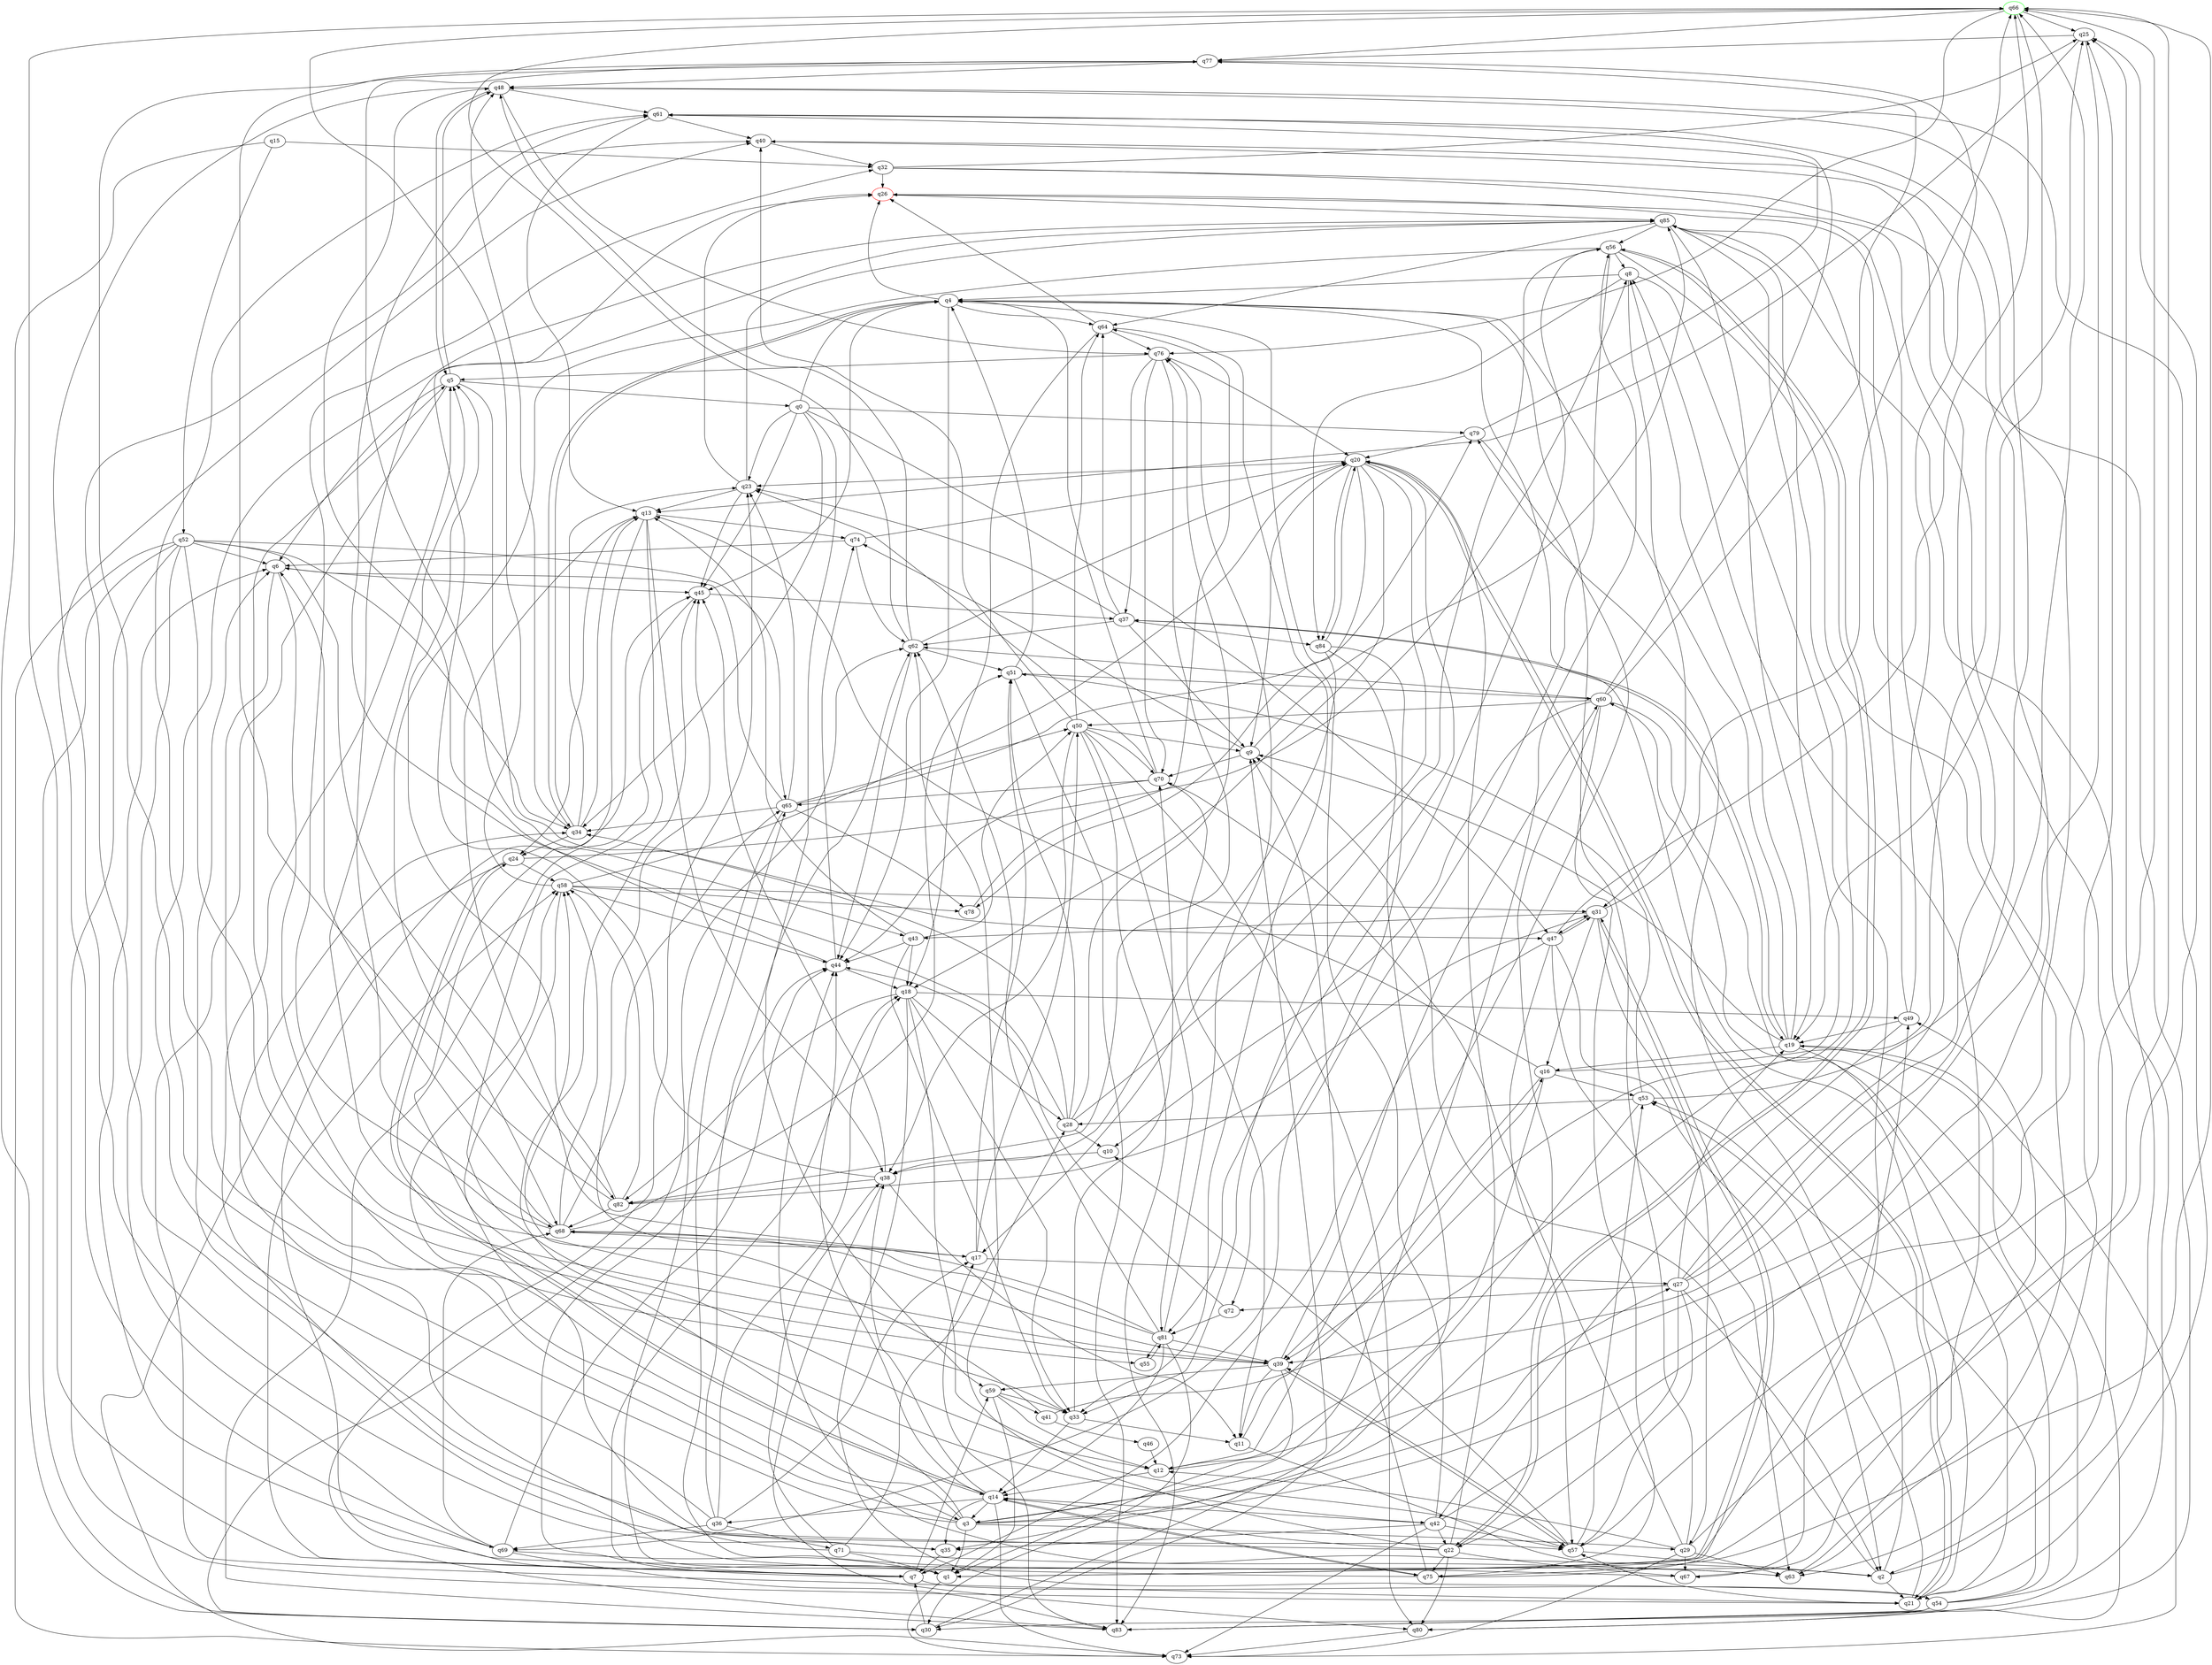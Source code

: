 digraph A{
q66 [initial=1,color=green];
q26 [final=1,color=red];
q0 -> q4;
q0 -> q23;
q0 -> q34;
q0 -> q45;
q0 -> q47;
q0 -> q59;
q0 -> q79;
q1 -> q31;
q1 -> q45;
q1 -> q73;
q2 -> q9;
q2 -> q21;
q2 -> q25;
q2 -> q44;
q2 -> q79;
q3 -> q1;
q3 -> q25;
q3 -> q27;
q3 -> q29;
q3 -> q45;
q3 -> q56;
q3 -> q58;
q3 -> q61;
q3 -> q77;
q4 -> q21;
q4 -> q26;
q4 -> q34;
q4 -> q44;
q4 -> q45;
q4 -> q64;
q5 -> q0;
q5 -> q6;
q5 -> q21;
q5 -> q47;
q5 -> q48;
q6 -> q3;
q6 -> q39;
q6 -> q45;
q7 -> q18;
q7 -> q44;
q7 -> q49;
q7 -> q54;
q7 -> q58;
q7 -> q59;
q8 -> q4;
q8 -> q31;
q8 -> q67;
q8 -> q84;
q9 -> q70;
q9 -> q74;
q9 -> q85;
q10 -> q38;
q11 -> q2;
q11 -> q16;
q12 -> q14;
q12 -> q40;
q13 -> q12;
q13 -> q24;
q13 -> q38;
q13 -> q57;
q13 -> q74;
q14 -> q3;
q14 -> q24;
q14 -> q35;
q14 -> q36;
q14 -> q38;
q14 -> q42;
q14 -> q44;
q14 -> q73;
q14 -> q75;
q15 -> q30;
q15 -> q32;
q15 -> q52;
q16 -> q12;
q16 -> q13;
q16 -> q25;
q16 -> q39;
q16 -> q53;
q17 -> q13;
q17 -> q27;
q17 -> q50;
q17 -> q51;
q18 -> q28;
q18 -> q33;
q18 -> q49;
q18 -> q54;
q18 -> q57;
q18 -> q82;
q19 -> q4;
q19 -> q8;
q19 -> q9;
q19 -> q16;
q19 -> q21;
q19 -> q37;
q19 -> q73;
q20 -> q9;
q20 -> q17;
q20 -> q18;
q20 -> q21;
q20 -> q23;
q20 -> q33;
q20 -> q78;
q20 -> q84;
q21 -> q20;
q21 -> q48;
q21 -> q53;
q21 -> q57;
q22 -> q6;
q22 -> q14;
q22 -> q20;
q22 -> q56;
q22 -> q62;
q22 -> q67;
q22 -> q75;
q22 -> q80;
q23 -> q13;
q23 -> q26;
q23 -> q45;
q23 -> q85;
q24 -> q8;
q24 -> q14;
q24 -> q58;
q24 -> q73;
q25 -> q13;
q25 -> q39;
q25 -> q77;
q26 -> q85;
q27 -> q2;
q27 -> q19;
q27 -> q22;
q27 -> q26;
q27 -> q40;
q27 -> q48;
q27 -> q57;
q27 -> q72;
q28 -> q10;
q28 -> q34;
q28 -> q51;
q28 -> q56;
q28 -> q61;
q28 -> q76;
q29 -> q4;
q29 -> q12;
q29 -> q63;
q29 -> q66;
q29 -> q67;
q29 -> q70;
q29 -> q73;
q30 -> q7;
q30 -> q9;
q30 -> q62;
q31 -> q1;
q31 -> q16;
q31 -> q29;
q31 -> q43;
q31 -> q47;
q31 -> q66;
q32 -> q2;
q32 -> q25;
q32 -> q26;
q32 -> q83;
q33 -> q5;
q33 -> q11;
q33 -> q14;
q33 -> q70;
q34 -> q4;
q34 -> q13;
q34 -> q23;
q34 -> q24;
q34 -> q48;
q35 -> q7;
q35 -> q40;
q36 -> q17;
q36 -> q18;
q36 -> q62;
q36 -> q69;
q36 -> q71;
q36 -> q85;
q37 -> q9;
q37 -> q19;
q37 -> q23;
q37 -> q62;
q37 -> q64;
q37 -> q84;
q38 -> q11;
q38 -> q26;
q38 -> q45;
q38 -> q80;
q38 -> q82;
q39 -> q1;
q39 -> q5;
q39 -> q11;
q39 -> q57;
q39 -> q59;
q39 -> q60;
q39 -> q68;
q40 -> q32;
q41 -> q46;
q41 -> q58;
q41 -> q85;
q42 -> q4;
q42 -> q22;
q42 -> q35;
q42 -> q57;
q42 -> q61;
q42 -> q73;
q43 -> q13;
q43 -> q18;
q43 -> q33;
q43 -> q44;
q43 -> q50;
q44 -> q18;
q44 -> q48;
q44 -> q74;
q45 -> q37;
q45 -> q83;
q46 -> q12;
q47 -> q2;
q47 -> q7;
q47 -> q31;
q47 -> q57;
q47 -> q63;
q47 -> q66;
q48 -> q5;
q48 -> q35;
q48 -> q61;
q48 -> q76;
q49 -> q19;
q49 -> q26;
q49 -> q42;
q49 -> q77;
q50 -> q9;
q50 -> q38;
q50 -> q40;
q50 -> q64;
q50 -> q70;
q50 -> q80;
q50 -> q81;
q50 -> q83;
q51 -> q4;
q51 -> q60;
q51 -> q83;
q52 -> q6;
q52 -> q21;
q52 -> q30;
q52 -> q34;
q52 -> q55;
q52 -> q65;
q52 -> q69;
q52 -> q73;
q52 -> q82;
q53 -> q3;
q53 -> q28;
q53 -> q51;
q53 -> q66;
q54 -> q19;
q54 -> q30;
q54 -> q53;
q54 -> q60;
q54 -> q80;
q54 -> q83;
q55 -> q81;
q56 -> q8;
q56 -> q22;
q56 -> q63;
q56 -> q68;
q56 -> q72;
q56 -> q81;
q57 -> q2;
q57 -> q10;
q57 -> q39;
q57 -> q53;
q57 -> q66;
q58 -> q20;
q58 -> q31;
q58 -> q42;
q58 -> q44;
q58 -> q66;
q58 -> q78;
q59 -> q1;
q59 -> q12;
q59 -> q33;
q59 -> q41;
q60 -> q10;
q60 -> q35;
q60 -> q50;
q60 -> q61;
q60 -> q62;
q60 -> q75;
q60 -> q77;
q60 -> q80;
q61 -> q13;
q61 -> q40;
q62 -> q20;
q62 -> q44;
q62 -> q48;
q62 -> q51;
q62 -> q66;
q63 -> q8;
q63 -> q65;
q64 -> q18;
q64 -> q26;
q64 -> q33;
q64 -> q76;
q65 -> q1;
q65 -> q6;
q65 -> q23;
q65 -> q34;
q65 -> q50;
q65 -> q78;
q65 -> q79;
q66 -> q7;
q66 -> q19;
q66 -> q25;
q66 -> q75;
q66 -> q76;
q66 -> q77;
q67 -> q6;
q67 -> q49;
q68 -> q6;
q68 -> q17;
q68 -> q32;
q68 -> q51;
q68 -> q58;
q68 -> q65;
q69 -> q1;
q69 -> q40;
q69 -> q44;
q69 -> q68;
q69 -> q83;
q70 -> q4;
q70 -> q11;
q70 -> q23;
q70 -> q44;
q70 -> q65;
q71 -> q1;
q71 -> q28;
q71 -> q34;
q71 -> q38;
q71 -> q63;
q72 -> q44;
q72 -> q81;
q74 -> q6;
q74 -> q20;
q74 -> q62;
q75 -> q5;
q75 -> q9;
q75 -> q14;
q75 -> q25;
q76 -> q5;
q76 -> q20;
q76 -> q37;
q76 -> q70;
q76 -> q82;
q77 -> q43;
q77 -> q48;
q78 -> q64;
q79 -> q12;
q79 -> q20;
q79 -> q61;
q80 -> q73;
q81 -> q14;
q81 -> q30;
q81 -> q39;
q81 -> q45;
q81 -> q55;
q81 -> q62;
q81 -> q68;
q81 -> q76;
q82 -> q5;
q82 -> q31;
q82 -> q58;
q82 -> q68;
q82 -> q77;
q83 -> q17;
q83 -> q23;
q83 -> q85;
q84 -> q20;
q84 -> q30;
q84 -> q38;
q84 -> q69;
q85 -> q19;
q85 -> q39;
q85 -> q56;
q85 -> q63;
q85 -> q64;
q85 -> q68;
}